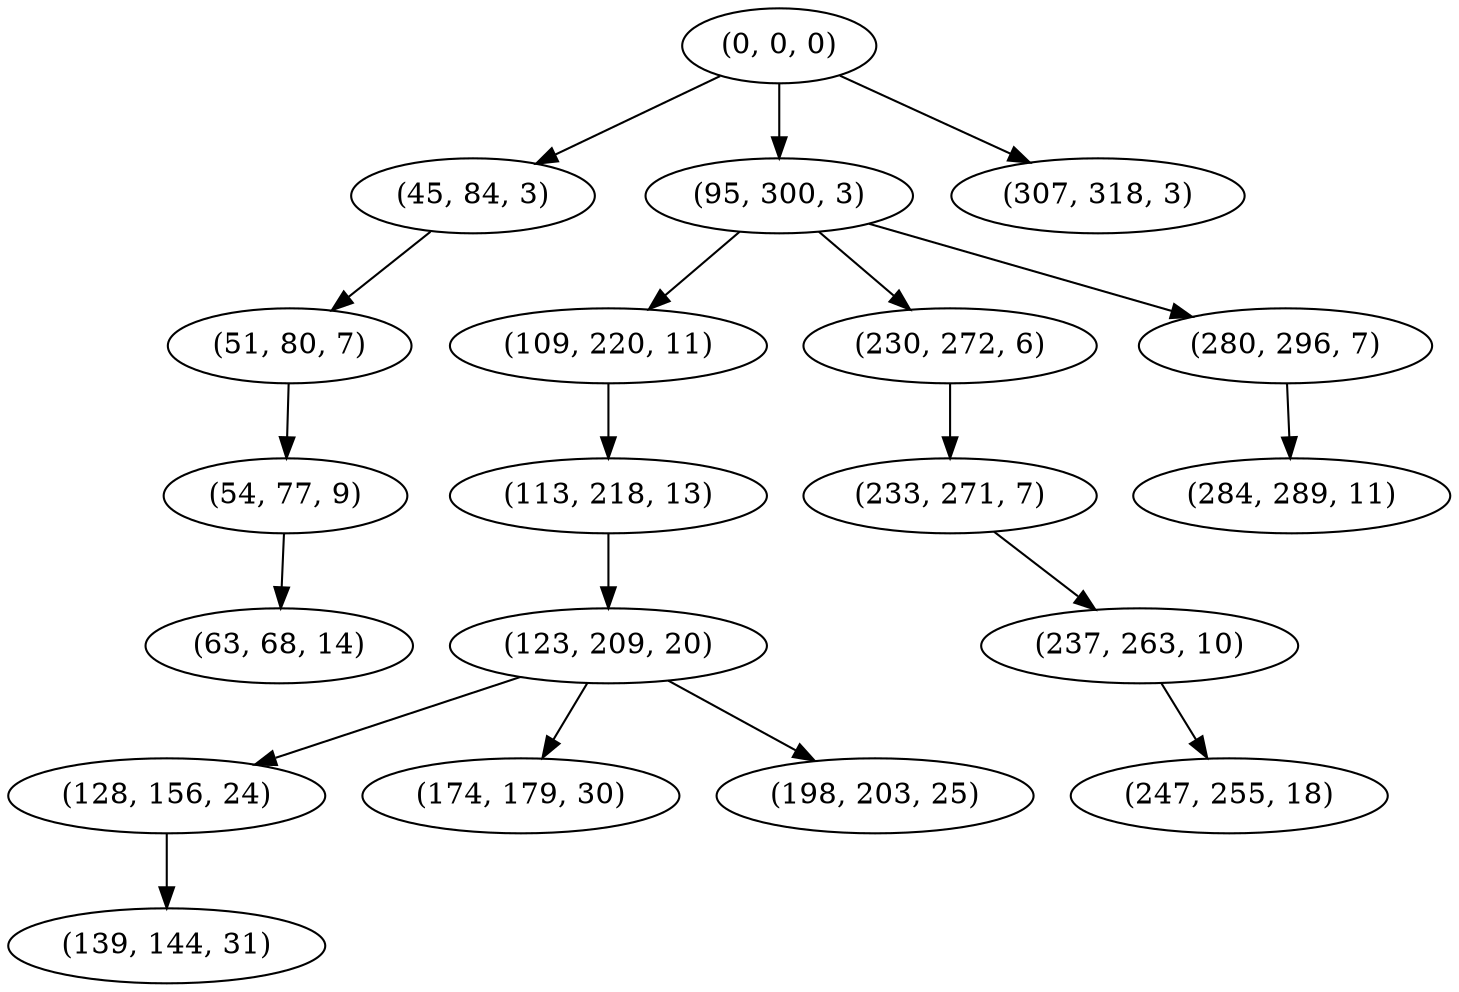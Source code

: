 digraph tree {
    "(0, 0, 0)";
    "(45, 84, 3)";
    "(51, 80, 7)";
    "(54, 77, 9)";
    "(63, 68, 14)";
    "(95, 300, 3)";
    "(109, 220, 11)";
    "(113, 218, 13)";
    "(123, 209, 20)";
    "(128, 156, 24)";
    "(139, 144, 31)";
    "(174, 179, 30)";
    "(198, 203, 25)";
    "(230, 272, 6)";
    "(233, 271, 7)";
    "(237, 263, 10)";
    "(247, 255, 18)";
    "(280, 296, 7)";
    "(284, 289, 11)";
    "(307, 318, 3)";
    "(0, 0, 0)" -> "(45, 84, 3)";
    "(0, 0, 0)" -> "(95, 300, 3)";
    "(0, 0, 0)" -> "(307, 318, 3)";
    "(45, 84, 3)" -> "(51, 80, 7)";
    "(51, 80, 7)" -> "(54, 77, 9)";
    "(54, 77, 9)" -> "(63, 68, 14)";
    "(95, 300, 3)" -> "(109, 220, 11)";
    "(95, 300, 3)" -> "(230, 272, 6)";
    "(95, 300, 3)" -> "(280, 296, 7)";
    "(109, 220, 11)" -> "(113, 218, 13)";
    "(113, 218, 13)" -> "(123, 209, 20)";
    "(123, 209, 20)" -> "(128, 156, 24)";
    "(123, 209, 20)" -> "(174, 179, 30)";
    "(123, 209, 20)" -> "(198, 203, 25)";
    "(128, 156, 24)" -> "(139, 144, 31)";
    "(230, 272, 6)" -> "(233, 271, 7)";
    "(233, 271, 7)" -> "(237, 263, 10)";
    "(237, 263, 10)" -> "(247, 255, 18)";
    "(280, 296, 7)" -> "(284, 289, 11)";
}
